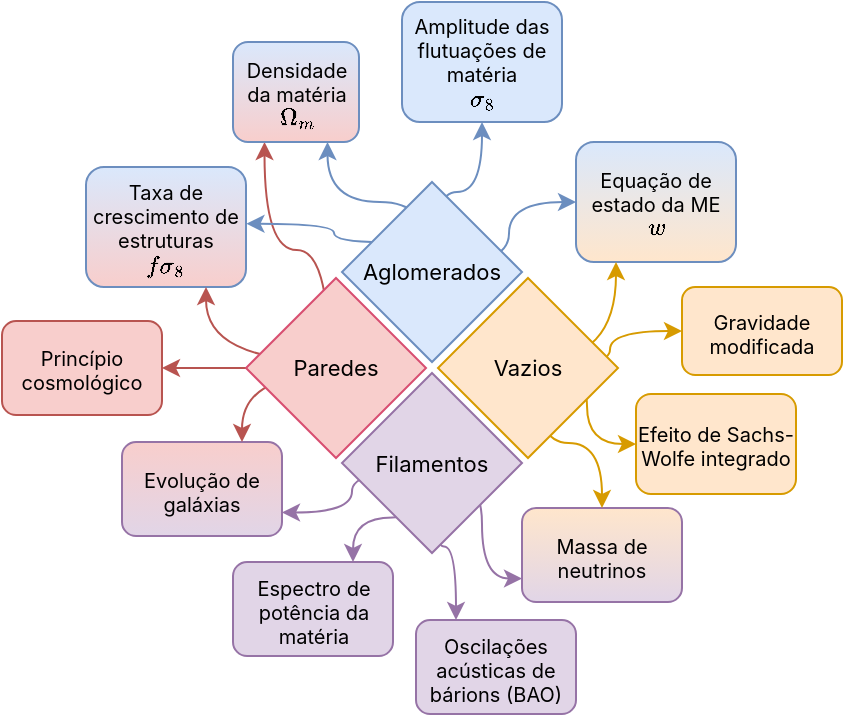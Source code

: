 <mxfile version="24.0.8" type="device">
  <diagram name="Page-1" id="O8vEXKcUyAH7_Mur8Dlx">
    <mxGraphModel dx="845" dy="459" grid="1" gridSize="10" guides="1" tooltips="1" connect="1" arrows="1" fold="1" page="1" pageScale="1" pageWidth="827" pageHeight="1169" math="1" shadow="0">
      <root>
        <mxCell id="0" />
        <mxCell id="1" parent="0" />
        <mxCell id="Eaq9Qk-1GpcHMsPXV9mP-118" style="edgeStyle=orthogonalEdgeStyle;curved=1;rounded=0;orthogonalLoop=1;jettySize=auto;html=1;exitX=0;exitY=0;exitDx=0;exitDy=0;entryX=0.25;entryY=1;entryDx=0;entryDy=0;strokeColor=#b85450;align=center;verticalAlign=middle;fontFamily=Helvetica;fontSize=11;fontColor=default;labelBackgroundColor=default;endArrow=classic;fillColor=#f8cecc;" edge="1" parent="1" source="Eaq9Qk-1GpcHMsPXV9mP-103" target="Eaq9Qk-1GpcHMsPXV9mP-53">
          <mxGeometry relative="1" as="geometry" />
        </mxCell>
        <mxCell id="Eaq9Qk-1GpcHMsPXV9mP-51" value="Amplitude das flutuações de matéria&lt;div style=&quot;font-size: 10px;&quot;&gt;\(\sigma_8\)&lt;/div&gt;" style="rounded=1;whiteSpace=wrap;html=1;fillColor=#dae8fc;strokeColor=#6c8ebf;fontFamily=Inter;fontSource=https%3A%2F%2Ffonts.googleapis.com%2Fcss%3Ffamily%3DInter;fontSize=10;" vertex="1" parent="1">
          <mxGeometry x="220" y="20" width="80" height="60" as="geometry" />
        </mxCell>
        <mxCell id="Eaq9Qk-1GpcHMsPXV9mP-53" value="Densidade da matéria \(\Omega_m\)" style="rounded=1;whiteSpace=wrap;html=1;fillColor=#dae8fc;strokeColor=#6c8ebf;gradientColor=#F8CECC;fontFamily=Inter;fontSource=https%3A%2F%2Ffonts.googleapis.com%2Fcss%3Ffamily%3DInter;fontSize=10;" vertex="1" parent="1">
          <mxGeometry x="135.5" y="40" width="63" height="50" as="geometry" />
        </mxCell>
        <mxCell id="Eaq9Qk-1GpcHMsPXV9mP-54" value="Taxa de crescimento de estruturas&lt;div style=&quot;font-size: 10px;&quot;&gt;\(f\sigma_8\)&lt;/div&gt;" style="rounded=1;whiteSpace=wrap;html=1;fillColor=#dae8fc;strokeColor=#6c8ebf;gradientColor=#F8CECC;fontFamily=Inter;fontSource=https%3A%2F%2Ffonts.googleapis.com%2Fcss%3Ffamily%3DInter;fontSize=10;" vertex="1" parent="1">
          <mxGeometry x="62" y="102.5" width="80" height="60" as="geometry" />
        </mxCell>
        <mxCell id="Eaq9Qk-1GpcHMsPXV9mP-55" value="Equação de estado da ME&lt;div style=&quot;font-size: 10px;&quot;&gt;\(w\)&lt;/div&gt;" style="rounded=1;whiteSpace=wrap;html=1;fillColor=#dae8fc;strokeColor=#6c8ebf;gradientColor=#FFE6CC;fontFamily=Inter;fontSource=https%3A%2F%2Ffonts.googleapis.com%2Fcss%3Ffamily%3DInter;fontSize=10;" vertex="1" parent="1">
          <mxGeometry x="307" y="90" width="80" height="60" as="geometry" />
        </mxCell>
        <mxCell id="Eaq9Qk-1GpcHMsPXV9mP-64" value="Gravidade modificada" style="rounded=1;whiteSpace=wrap;html=1;fillColor=#FFE6CC;strokeColor=#d79b00;fontFamily=Inter;fontSource=https%3A%2F%2Ffonts.googleapis.com%2Fcss%3Ffamily%3DInter;fontSize=10;" vertex="1" parent="1">
          <mxGeometry x="360" y="162.5" width="80" height="44" as="geometry" />
        </mxCell>
        <mxCell id="Eaq9Qk-1GpcHMsPXV9mP-66" value="Efeito de Sachs-Wolfe integrado" style="rounded=1;whiteSpace=wrap;html=1;fillColor=#ffe6cc;strokeColor=#d79b00;fontFamily=Inter;fontSource=https%3A%2F%2Ffonts.googleapis.com%2Fcss%3Ffamily%3DInter;fontSize=10;" vertex="1" parent="1">
          <mxGeometry x="337" y="216" width="80" height="50" as="geometry" />
        </mxCell>
        <mxCell id="Eaq9Qk-1GpcHMsPXV9mP-68" value="Oscilações acústicas de bárions (BAO)" style="rounded=1;whiteSpace=wrap;html=1;fillColor=#e1d5e7;strokeColor=#9673a6;fontFamily=Inter;fontSource=https%3A%2F%2Ffonts.googleapis.com%2Fcss%3Ffamily%3DInter;fontSize=10;" vertex="1" parent="1">
          <mxGeometry x="227" y="329" width="80" height="47" as="geometry" />
        </mxCell>
        <mxCell id="Eaq9Qk-1GpcHMsPXV9mP-69" value="Espectro de potência da matéria" style="rounded=1;whiteSpace=wrap;html=1;fillColor=#e1d5e7;strokeColor=#9673a6;fontFamily=Inter;fontSource=https%3A%2F%2Ffonts.googleapis.com%2Fcss%3Ffamily%3DInter;fontSize=10;" vertex="1" parent="1">
          <mxGeometry x="135.5" y="300" width="80" height="47" as="geometry" />
        </mxCell>
        <mxCell id="Eaq9Qk-1GpcHMsPXV9mP-70" value="Evolução de galáxias" style="rounded=1;whiteSpace=wrap;html=1;fillColor=#e1d5e7;strokeColor=#9673a6;gradientDirection=north;fontFamily=Inter;fontSource=https%3A%2F%2Ffonts.googleapis.com%2Fcss%3Ffamily%3DInter;fontSize=10;gradientColor=#F8CECC;" vertex="1" parent="1">
          <mxGeometry x="80" y="240" width="80" height="47" as="geometry" />
        </mxCell>
        <mxCell id="Eaq9Qk-1GpcHMsPXV9mP-86" value="Massa de neutrinos" style="rounded=1;whiteSpace=wrap;html=1;fillColor=#e1d5e7;strokeColor=#9673a6;gradientDirection=north;fontFamily=Inter;fontSource=https%3A%2F%2Ffonts.googleapis.com%2Fcss%3Ffamily%3DInter;fontSize=10;gradientColor=#FFE6CC;" vertex="1" parent="1">
          <mxGeometry x="280" y="273" width="80" height="47" as="geometry" />
        </mxCell>
        <mxCell id="Eaq9Qk-1GpcHMsPXV9mP-91" value="Princípio cosmológico" style="rounded=1;whiteSpace=wrap;html=1;fillColor=#f8cecc;strokeColor=#b85450;gradientDirection=north;fontFamily=Inter;fontSource=https%3A%2F%2Ffonts.googleapis.com%2Fcss%3Ffamily%3DInter;fontSize=10;" vertex="1" parent="1">
          <mxGeometry x="20" y="179.5" width="80" height="47" as="geometry" />
        </mxCell>
        <mxCell id="Eaq9Qk-1GpcHMsPXV9mP-95" style="edgeStyle=orthogonalEdgeStyle;curved=1;rounded=0;orthogonalLoop=1;jettySize=auto;html=1;exitX=1;exitY=0;exitDx=0;exitDy=0;entryX=0;entryY=0.5;entryDx=0;entryDy=0;strokeColor=#6c8ebf;align=center;verticalAlign=middle;fontFamily=Inter;fontSize=11;fontColor=default;labelBackgroundColor=default;endArrow=classic;fillColor=#dae8fc;fontSource=https%3A%2F%2Ffonts.googleapis.com%2Fcss%3Ffamily%3DInter;" edge="1" parent="1" source="Eaq9Qk-1GpcHMsPXV9mP-94" target="Eaq9Qk-1GpcHMsPXV9mP-55">
          <mxGeometry relative="1" as="geometry" />
        </mxCell>
        <mxCell id="Eaq9Qk-1GpcHMsPXV9mP-96" style="edgeStyle=orthogonalEdgeStyle;curved=1;rounded=0;orthogonalLoop=1;jettySize=auto;html=1;exitX=0.5;exitY=0;exitDx=0;exitDy=0;entryX=0.5;entryY=1;entryDx=0;entryDy=0;strokeColor=#6c8ebf;align=center;verticalAlign=middle;fontFamily=Inter;fontSize=11;fontColor=default;labelBackgroundColor=default;endArrow=classic;fillColor=#dae8fc;fontSource=https%3A%2F%2Ffonts.googleapis.com%2Fcss%3Ffamily%3DInter;" edge="1" parent="1" source="Eaq9Qk-1GpcHMsPXV9mP-94" target="Eaq9Qk-1GpcHMsPXV9mP-51">
          <mxGeometry relative="1" as="geometry" />
        </mxCell>
        <mxCell id="Eaq9Qk-1GpcHMsPXV9mP-101" style="edgeStyle=orthogonalEdgeStyle;curved=1;rounded=0;orthogonalLoop=1;jettySize=auto;html=1;exitX=0.5;exitY=0;exitDx=0;exitDy=0;entryX=0.75;entryY=1;entryDx=0;entryDy=0;strokeColor=#6c8ebf;align=center;verticalAlign=middle;fontFamily=Inter;fontSize=11;fontColor=default;labelBackgroundColor=default;endArrow=classic;fillColor=#dae8fc;fontSource=https%3A%2F%2Ffonts.googleapis.com%2Fcss%3Ffamily%3DInter;" edge="1" parent="1" source="Eaq9Qk-1GpcHMsPXV9mP-94" target="Eaq9Qk-1GpcHMsPXV9mP-53">
          <mxGeometry relative="1" as="geometry" />
        </mxCell>
        <mxCell id="Eaq9Qk-1GpcHMsPXV9mP-94" value="" style="ellipse;whiteSpace=wrap;html=1;fontFamily=Inter;fontSize=11;fontColor=default;labelBackgroundColor=default;fontSource=https%3A%2F%2Ffonts.googleapis.com%2Fcss%3Ffamily%3DInter;" vertex="1" parent="1">
          <mxGeometry x="230" y="150" width="10" height="10" as="geometry" />
        </mxCell>
        <mxCell id="Eaq9Qk-1GpcHMsPXV9mP-100" style="edgeStyle=orthogonalEdgeStyle;curved=1;rounded=0;orthogonalLoop=1;jettySize=auto;html=1;exitX=0.5;exitY=0;exitDx=0;exitDy=0;entryX=1.003;entryY=0.473;entryDx=0;entryDy=0;entryPerimeter=0;strokeColor=#6c8ebf;align=center;verticalAlign=middle;fontFamily=Inter;fontSize=11;fontColor=default;labelBackgroundColor=default;endArrow=classic;fillColor=#dae8fc;fontSource=https%3A%2F%2Ffonts.googleapis.com%2Fcss%3Ffamily%3DInter;" edge="1" parent="1" source="Eaq9Qk-1GpcHMsPXV9mP-94" target="Eaq9Qk-1GpcHMsPXV9mP-54">
          <mxGeometry relative="1" as="geometry">
            <Array as="points">
              <mxPoint x="235" y="140" />
              <mxPoint x="186" y="140" />
              <mxPoint x="186" y="131" />
            </Array>
          </mxGeometry>
        </mxCell>
        <mxCell id="Eaq9Qk-1GpcHMsPXV9mP-105" style="edgeStyle=orthogonalEdgeStyle;curved=1;rounded=0;orthogonalLoop=1;jettySize=auto;html=1;exitX=1;exitY=0;exitDx=0;exitDy=0;entryX=0.25;entryY=1;entryDx=0;entryDy=0;strokeColor=#d79b00;align=center;verticalAlign=middle;fontFamily=Inter;fontSize=11;fontColor=default;labelBackgroundColor=default;endArrow=classic;fillColor=#ffe6cc;fontSource=https%3A%2F%2Ffonts.googleapis.com%2Fcss%3Ffamily%3DInter;" edge="1" parent="1" source="Eaq9Qk-1GpcHMsPXV9mP-102" target="Eaq9Qk-1GpcHMsPXV9mP-55">
          <mxGeometry relative="1" as="geometry" />
        </mxCell>
        <mxCell id="Eaq9Qk-1GpcHMsPXV9mP-106" style="edgeStyle=orthogonalEdgeStyle;curved=1;rounded=0;orthogonalLoop=1;jettySize=auto;html=1;exitX=1;exitY=0.5;exitDx=0;exitDy=0;entryX=0;entryY=0.5;entryDx=0;entryDy=0;strokeColor=#d79b00;align=center;verticalAlign=middle;fontFamily=Inter;fontSize=11;fontColor=default;labelBackgroundColor=default;endArrow=classic;fillColor=#ffe6cc;fontSource=https%3A%2F%2Ffonts.googleapis.com%2Fcss%3Ffamily%3DInter;" edge="1" parent="1" source="Eaq9Qk-1GpcHMsPXV9mP-102" target="Eaq9Qk-1GpcHMsPXV9mP-64">
          <mxGeometry relative="1" as="geometry" />
        </mxCell>
        <mxCell id="Eaq9Qk-1GpcHMsPXV9mP-107" style="edgeStyle=orthogonalEdgeStyle;curved=1;rounded=0;orthogonalLoop=1;jettySize=auto;html=1;exitX=1;exitY=0.5;exitDx=0;exitDy=0;entryX=0;entryY=0.5;entryDx=0;entryDy=0;strokeColor=#d79b00;align=center;verticalAlign=middle;fontFamily=Inter;fontSize=11;fontColor=default;labelBackgroundColor=default;endArrow=classic;fillColor=#ffe6cc;fontSource=https%3A%2F%2Ffonts.googleapis.com%2Fcss%3Ffamily%3DInter;" edge="1" parent="1" source="Eaq9Qk-1GpcHMsPXV9mP-102" target="Eaq9Qk-1GpcHMsPXV9mP-66">
          <mxGeometry relative="1" as="geometry" />
        </mxCell>
        <mxCell id="Eaq9Qk-1GpcHMsPXV9mP-108" style="edgeStyle=orthogonalEdgeStyle;curved=1;rounded=0;orthogonalLoop=1;jettySize=auto;html=1;exitX=1;exitY=1;exitDx=0;exitDy=0;entryX=0.5;entryY=0;entryDx=0;entryDy=0;strokeColor=#d79b00;align=center;verticalAlign=middle;fontFamily=Inter;fontSize=11;fontColor=default;labelBackgroundColor=default;endArrow=classic;fillColor=#ffe6cc;fontSource=https%3A%2F%2Ffonts.googleapis.com%2Fcss%3Ffamily%3DInter;" edge="1" parent="1" source="Eaq9Qk-1GpcHMsPXV9mP-102" target="Eaq9Qk-1GpcHMsPXV9mP-86">
          <mxGeometry relative="1" as="geometry" />
        </mxCell>
        <mxCell id="Eaq9Qk-1GpcHMsPXV9mP-102" value="" style="ellipse;whiteSpace=wrap;html=1;fontFamily=Inter;fontSize=11;fontColor=default;labelBackgroundColor=default;fontSource=https%3A%2F%2Ffonts.googleapis.com%2Fcss%3Ffamily%3DInter;" vertex="1" parent="1">
          <mxGeometry x="278" y="198" width="10" height="10" as="geometry" />
        </mxCell>
        <mxCell id="Eaq9Qk-1GpcHMsPXV9mP-113" style="edgeStyle=orthogonalEdgeStyle;curved=1;rounded=0;orthogonalLoop=1;jettySize=auto;html=1;exitX=0;exitY=1;exitDx=0;exitDy=0;entryX=0.75;entryY=0;entryDx=0;entryDy=0;strokeColor=#b85450;align=center;verticalAlign=middle;fontFamily=Inter;fontSize=11;fontColor=default;labelBackgroundColor=default;endArrow=classic;fillColor=#f8cecc;fontSource=https%3A%2F%2Ffonts.googleapis.com%2Fcss%3Ffamily%3DInter;" edge="1" parent="1" source="Eaq9Qk-1GpcHMsPXV9mP-103" target="Eaq9Qk-1GpcHMsPXV9mP-70">
          <mxGeometry relative="1" as="geometry" />
        </mxCell>
        <mxCell id="Eaq9Qk-1GpcHMsPXV9mP-114" style="edgeStyle=orthogonalEdgeStyle;curved=1;rounded=0;orthogonalLoop=1;jettySize=auto;html=1;exitX=0;exitY=0.5;exitDx=0;exitDy=0;entryX=1;entryY=0.5;entryDx=0;entryDy=0;strokeColor=#b85450;align=center;verticalAlign=middle;fontFamily=Inter;fontSize=11;fontColor=default;labelBackgroundColor=default;endArrow=classic;fillColor=#f8cecc;fontSource=https%3A%2F%2Ffonts.googleapis.com%2Fcss%3Ffamily%3DInter;" edge="1" parent="1" source="Eaq9Qk-1GpcHMsPXV9mP-103" target="Eaq9Qk-1GpcHMsPXV9mP-91">
          <mxGeometry relative="1" as="geometry" />
        </mxCell>
        <mxCell id="Eaq9Qk-1GpcHMsPXV9mP-115" style="edgeStyle=orthogonalEdgeStyle;curved=1;rounded=0;orthogonalLoop=1;jettySize=auto;html=1;exitX=0;exitY=0;exitDx=0;exitDy=0;entryX=0.75;entryY=1;entryDx=0;entryDy=0;strokeColor=#b85450;align=center;verticalAlign=middle;fontFamily=Inter;fontSize=11;fontColor=default;labelBackgroundColor=default;endArrow=classic;fillColor=#f8cecc;fontSource=https%3A%2F%2Ffonts.googleapis.com%2Fcss%3Ffamily%3DInter;" edge="1" parent="1" source="Eaq9Qk-1GpcHMsPXV9mP-103" target="Eaq9Qk-1GpcHMsPXV9mP-54">
          <mxGeometry relative="1" as="geometry" />
        </mxCell>
        <mxCell id="Eaq9Qk-1GpcHMsPXV9mP-103" value="" style="ellipse;whiteSpace=wrap;html=1;fontFamily=Inter;fontSize=11;fontColor=default;labelBackgroundColor=default;fontSource=https%3A%2F%2Ffonts.googleapis.com%2Fcss%3Ffamily%3DInter;" vertex="1" parent="1">
          <mxGeometry x="182" y="198" width="10" height="10" as="geometry" />
        </mxCell>
        <mxCell id="Eaq9Qk-1GpcHMsPXV9mP-109" style="edgeStyle=orthogonalEdgeStyle;curved=1;rounded=0;orthogonalLoop=1;jettySize=auto;html=1;exitX=0.5;exitY=1;exitDx=0;exitDy=0;entryX=0.25;entryY=0;entryDx=0;entryDy=0;strokeColor=#9673a6;align=center;verticalAlign=middle;fontFamily=Inter;fontSize=11;fontColor=default;labelBackgroundColor=default;endArrow=classic;fillColor=#e1d5e7;fontSource=https%3A%2F%2Ffonts.googleapis.com%2Fcss%3Ffamily%3DInter;" edge="1" parent="1" source="Eaq9Qk-1GpcHMsPXV9mP-104" target="Eaq9Qk-1GpcHMsPXV9mP-68">
          <mxGeometry relative="1" as="geometry" />
        </mxCell>
        <mxCell id="Eaq9Qk-1GpcHMsPXV9mP-110" style="edgeStyle=orthogonalEdgeStyle;curved=1;rounded=0;orthogonalLoop=1;jettySize=auto;html=1;exitX=0.5;exitY=1;exitDx=0;exitDy=0;entryX=0.75;entryY=0;entryDx=0;entryDy=0;strokeColor=#9673a6;align=center;verticalAlign=middle;fontFamily=Inter;fontSize=11;fontColor=default;labelBackgroundColor=default;endArrow=classic;fillColor=#e1d5e7;fontSource=https%3A%2F%2Ffonts.googleapis.com%2Fcss%3Ffamily%3DInter;" edge="1" parent="1" source="Eaq9Qk-1GpcHMsPXV9mP-104" target="Eaq9Qk-1GpcHMsPXV9mP-69">
          <mxGeometry relative="1" as="geometry" />
        </mxCell>
        <mxCell id="Eaq9Qk-1GpcHMsPXV9mP-111" style="edgeStyle=orthogonalEdgeStyle;curved=1;rounded=0;orthogonalLoop=1;jettySize=auto;html=1;exitX=1;exitY=1;exitDx=0;exitDy=0;entryX=0;entryY=0.75;entryDx=0;entryDy=0;strokeColor=#9673a6;align=center;verticalAlign=middle;fontFamily=Inter;fontSize=11;fontColor=default;labelBackgroundColor=default;endArrow=classic;fillColor=#e1d5e7;fontSource=https%3A%2F%2Ffonts.googleapis.com%2Fcss%3Ffamily%3DInter;" edge="1" parent="1" source="Eaq9Qk-1GpcHMsPXV9mP-104" target="Eaq9Qk-1GpcHMsPXV9mP-86">
          <mxGeometry relative="1" as="geometry" />
        </mxCell>
        <mxCell id="Eaq9Qk-1GpcHMsPXV9mP-112" style="edgeStyle=orthogonalEdgeStyle;curved=1;rounded=0;orthogonalLoop=1;jettySize=auto;html=1;exitX=0;exitY=1;exitDx=0;exitDy=0;entryX=1;entryY=0.75;entryDx=0;entryDy=0;strokeColor=#9673a6;align=center;verticalAlign=middle;fontFamily=Inter;fontSize=11;fontColor=default;labelBackgroundColor=default;endArrow=classic;fillColor=#e1d5e7;fontSource=https%3A%2F%2Ffonts.googleapis.com%2Fcss%3Ffamily%3DInter;" edge="1" parent="1" source="Eaq9Qk-1GpcHMsPXV9mP-104" target="Eaq9Qk-1GpcHMsPXV9mP-70">
          <mxGeometry relative="1" as="geometry" />
        </mxCell>
        <mxCell id="Eaq9Qk-1GpcHMsPXV9mP-104" value="" style="ellipse;whiteSpace=wrap;html=1;fontFamily=Inter;fontSize=11;fontColor=default;labelBackgroundColor=default;fontSource=https%3A%2F%2Ffonts.googleapis.com%2Fcss%3Ffamily%3DInter;" vertex="1" parent="1">
          <mxGeometry x="230" y="245.5" width="10" height="10" as="geometry" />
        </mxCell>
        <mxCell id="Eaq9Qk-1GpcHMsPXV9mP-47" value="Filamentos" style="rhombus;whiteSpace=wrap;html=1;fillColor=#e1d5e7;strokeColor=#9673a6;fontFamily=Inter;fontSource=https%3A%2F%2Ffonts.googleapis.com%2Fcss%3Ffamily%3DInter;fontSize=11;" vertex="1" parent="1">
          <mxGeometry x="190" y="205.5" width="90" height="90" as="geometry" />
        </mxCell>
        <mxCell id="Eaq9Qk-1GpcHMsPXV9mP-48" value="Vazios" style="rhombus;whiteSpace=wrap;html=1;fillColor=#ffe6cc;strokeColor=#d79b00;fontFamily=Inter;fontSource=https%3A%2F%2Ffonts.googleapis.com%2Fcss%3Ffamily%3DInter;fontSize=11;" vertex="1" parent="1">
          <mxGeometry x="238" y="158" width="90" height="90" as="geometry" />
        </mxCell>
        <mxCell id="Eaq9Qk-1GpcHMsPXV9mP-46" value="Aglomerados" style="rhombus;whiteSpace=wrap;html=1;fillColor=#dae8fc;strokeColor=#6c8ebf;fontFamily=Inter;fontSource=https%3A%2F%2Ffonts.googleapis.com%2Fcss%3Ffamily%3DInter;fontSize=11;" vertex="1" parent="1">
          <mxGeometry x="190" y="110" width="90" height="90" as="geometry" />
        </mxCell>
        <mxCell id="Eaq9Qk-1GpcHMsPXV9mP-49" value="Paredes" style="rhombus;whiteSpace=wrap;html=1;fillColor=#F8CECC;strokeColor=#D84F71;fontFamily=Inter;fontSource=https%3A%2F%2Ffonts.googleapis.com%2Fcss%3Ffamily%3DInter;fontSize=11;" vertex="1" parent="1">
          <mxGeometry x="142" y="158" width="90" height="90" as="geometry" />
        </mxCell>
      </root>
    </mxGraphModel>
  </diagram>
</mxfile>
